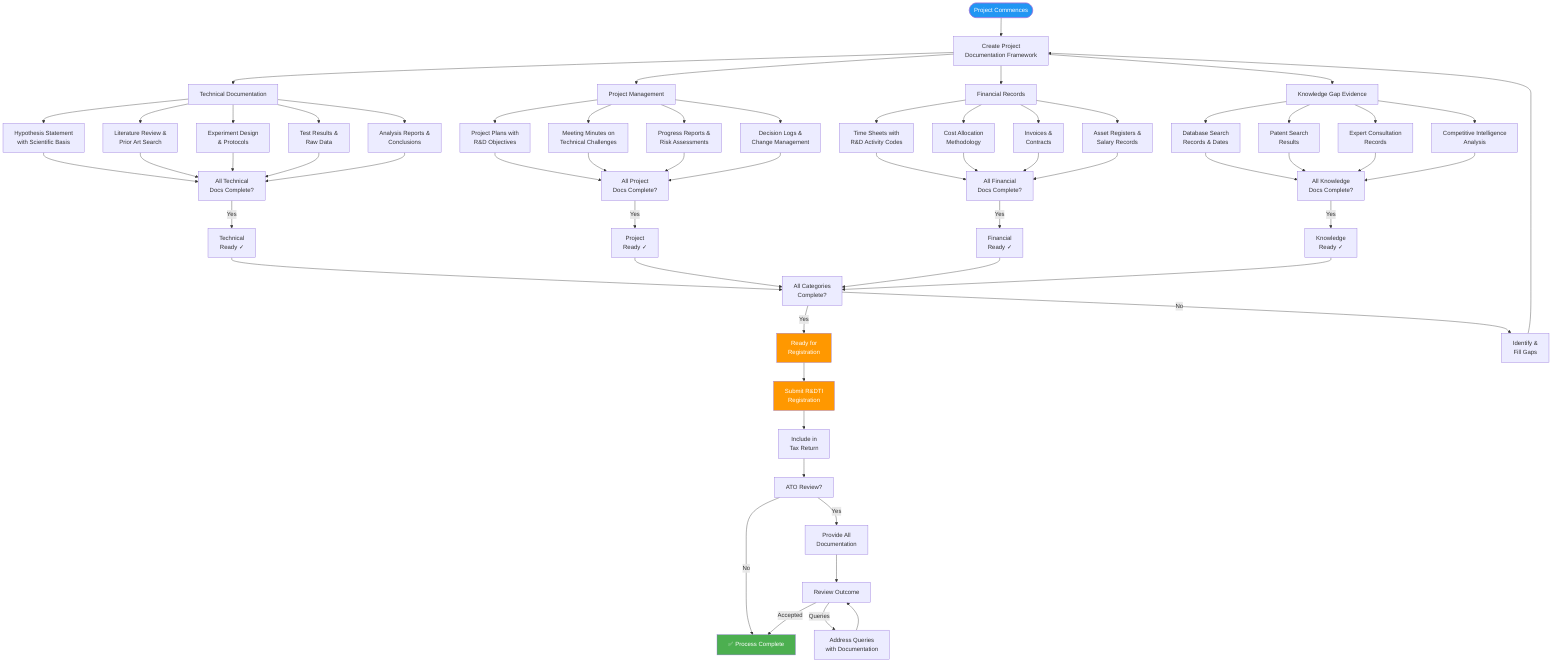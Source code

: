flowchart TD
    Start(["Project Commences"]) --> Doc1["Create Project<br/>Documentation Framework"]
    
    Doc1 --> Tech["Technical Documentation"]
    Doc1 --> Proj["Project Management"]
    Doc1 --> Fin["Financial Records"]
    Doc1 --> Know["Knowledge Gap Evidence"]
    
    Tech --> T1["Hypothesis Statement<br/>with Scientific Basis"]
    Tech --> T2["Literature Review &<br/>Prior Art Search"]
    Tech --> T3["Experiment Design<br/>& Protocols"]
    Tech --> T4["Test Results &<br/>Raw Data"]
    Tech --> T5["Analysis Reports &<br/>Conclusions"]
    
    T1 --> TCheck["All Technical<br/>Docs Complete?"]
    T2 --> TCheck
    T3 --> TCheck
    T4 --> TCheck
    T5 --> TCheck
    
    Proj --> P1["Project Plans with<br/>R&D Objectives"]
    Proj --> P2["Meeting Minutes on<br/>Technical Challenges"]
    Proj --> P3["Progress Reports &<br/>Risk Assessments"]
    Proj --> P4["Decision Logs &<br/>Change Management"]
    
    P1 --> PCheck["All Project<br/>Docs Complete?"]
    P2 --> PCheck
    P3 --> PCheck
    P4 --> PCheck
    
    Fin --> F1["Time Sheets with<br/>R&D Activity Codes"]
    Fin --> F2["Cost Allocation<br/>Methodology"]
    Fin --> F3["Invoices &<br/>Contracts"]
    Fin --> F4["Asset Registers &<br/>Salary Records"]
    
    F1 --> FCheck["All Financial<br/>Docs Complete?"]
    F2 --> FCheck
    F3 --> FCheck
    F4 --> FCheck
    
    Know --> K1["Database Search<br/>Records & Dates"]
    Know --> K2["Patent Search<br/>Results"]
    Know --> K3["Expert Consultation<br/>Records"]
    Know --> K4["Competitive Intelligence<br/>Analysis"]
    
    K1 --> KCheck["All Knowledge<br/>Docs Complete?"]
    K2 --> KCheck
    K3 --> KCheck
    K4 --> KCheck
    
    TCheck -->|Yes| Ready1["Technical<br/>Ready ✓"]
    PCheck -->|Yes| Ready2["Project<br/>Ready ✓"]
    FCheck -->|Yes| Ready3["Financial<br/>Ready ✓"]
    KCheck -->|Yes| Ready4["Knowledge<br/>Ready ✓"]
    
    Ready1 --> Final["All Categories<br/>Complete?"]
    Ready2 --> Final
    Ready3 --> Final
    Ready4 --> Final
    
    Final -->|Yes| Reg["Ready for<br/>Registration"]
    Final -->|No| Gap["Identify &<br/>Fill Gaps"]
    
    Gap --> Doc1
    
    Reg --> Submit["Submit R&DTI<br/>Registration"]
    Submit --> Tax["Include in<br/>Tax Return"]
    Tax --> Review["ATO Review?"]
    
    Review -->|No| Complete["✅ Process Complete"]
    Review -->|Yes| Provide["Provide All<br/>Documentation"]
    
    Provide --> Outcome["Review Outcome"]
    Outcome -->|Accepted| Complete
    Outcome -->|Queries| Address["Address Queries<br/>with Documentation"]
    Address --> Outcome
    
    style Start fill:#2196F3,color:#fff
    style Complete fill:#4CAF50,color:#fff
    style Reg fill:#FF9800,color:#fff
    style Submit fill:#FF9800,color:#fff